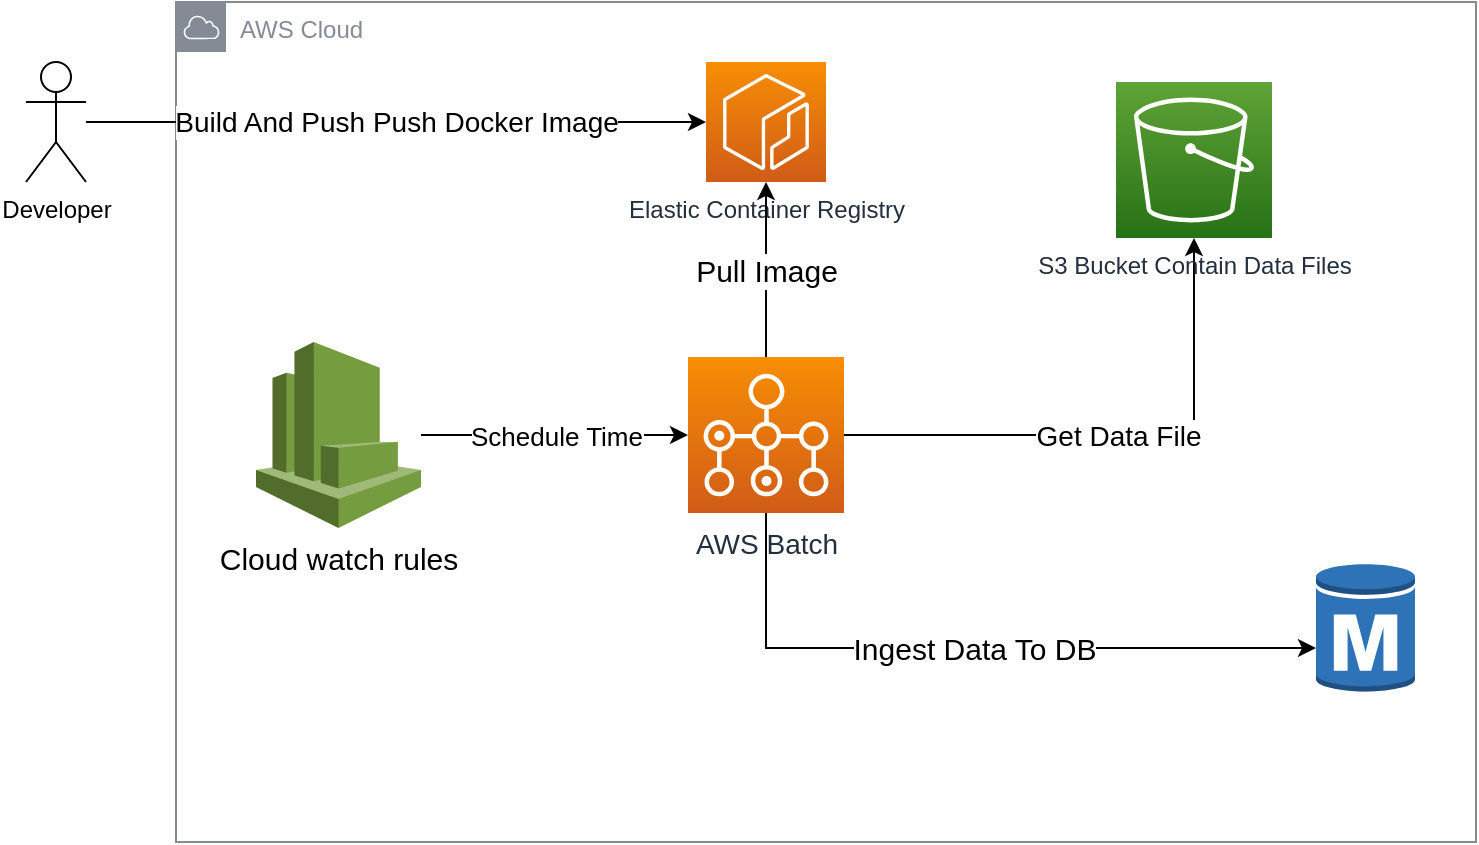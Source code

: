 <mxfile version="15.0.3" type="github">
  <diagram id="mpz4HHJnxUas1NucIy5Y" name="Page-1">
    <mxGraphModel dx="782" dy="480" grid="1" gridSize="10" guides="1" tooltips="1" connect="1" arrows="1" fold="1" page="1" pageScale="1" pageWidth="850" pageHeight="1100" math="0" shadow="0">
      <root>
        <mxCell id="0" />
        <mxCell id="1" parent="0" />
        <mxCell id="15F6BbGObB7les-tbo3c-3" value="AWS Cloud" style="outlineConnect=0;gradientColor=none;html=1;whiteSpace=wrap;fontSize=12;fontStyle=0;shape=mxgraph.aws4.group;grIcon=mxgraph.aws4.group_aws_cloud;strokeColor=#858B94;fillColor=none;verticalAlign=top;align=left;spacingLeft=30;fontColor=#858B94;dashed=0;" vertex="1" parent="1">
          <mxGeometry x="100" width="650" height="420" as="geometry" />
        </mxCell>
        <mxCell id="15F6BbGObB7les-tbo3c-4" value="Elastic Container Registry" style="points=[[0,0,0],[0.25,0,0],[0.5,0,0],[0.75,0,0],[1,0,0],[0,1,0],[0.25,1,0],[0.5,1,0],[0.75,1,0],[1,1,0],[0,0.25,0],[0,0.5,0],[0,0.75,0],[1,0.25,0],[1,0.5,0],[1,0.75,0]];outlineConnect=0;fontColor=#232F3E;gradientColor=#F78E04;gradientDirection=north;fillColor=#D05C17;strokeColor=#ffffff;dashed=0;verticalLabelPosition=bottom;verticalAlign=top;align=center;html=1;fontSize=12;fontStyle=0;aspect=fixed;shape=mxgraph.aws4.resourceIcon;resIcon=mxgraph.aws4.ecr;" vertex="1" parent="1">
          <mxGeometry x="365" y="30" width="60" height="60" as="geometry" />
        </mxCell>
        <mxCell id="15F6BbGObB7les-tbo3c-6" value="&lt;font style=&quot;font-size: 14px&quot;&gt;Build And Push Push Docker Image&lt;/font&gt;" style="edgeStyle=orthogonalEdgeStyle;rounded=0;orthogonalLoop=1;jettySize=auto;html=1;" edge="1" parent="1" source="15F6BbGObB7les-tbo3c-5" target="15F6BbGObB7les-tbo3c-4">
          <mxGeometry relative="1" as="geometry" />
        </mxCell>
        <mxCell id="15F6BbGObB7les-tbo3c-5" value="Developer" style="shape=umlActor;verticalLabelPosition=bottom;verticalAlign=top;html=1;outlineConnect=0;" vertex="1" parent="1">
          <mxGeometry x="25" y="30" width="30" height="60" as="geometry" />
        </mxCell>
        <mxCell id="15F6BbGObB7les-tbo3c-10" value="&lt;font style=&quot;font-size: 13px&quot;&gt;Schedule Time&lt;/font&gt;" style="edgeStyle=orthogonalEdgeStyle;rounded=0;orthogonalLoop=1;jettySize=auto;html=1;" edge="1" parent="1" source="15F6BbGObB7les-tbo3c-8" target="15F6BbGObB7les-tbo3c-9">
          <mxGeometry relative="1" as="geometry" />
        </mxCell>
        <mxCell id="15F6BbGObB7les-tbo3c-8" value="&lt;font style=&quot;font-size: 15px&quot;&gt;Cloud watch rules&lt;/font&gt;" style="outlineConnect=0;dashed=0;verticalLabelPosition=bottom;verticalAlign=top;align=center;html=1;shape=mxgraph.aws3.cloudwatch;fillColor=#759C3E;gradientColor=none;" vertex="1" parent="1">
          <mxGeometry x="140" y="170" width="82.5" height="93" as="geometry" />
        </mxCell>
        <mxCell id="15F6BbGObB7les-tbo3c-11" value="&lt;font style=&quot;font-size: 15px&quot;&gt;Pull Image&lt;/font&gt;" style="edgeStyle=orthogonalEdgeStyle;rounded=0;orthogonalLoop=1;jettySize=auto;html=1;" edge="1" parent="1" source="15F6BbGObB7les-tbo3c-9" target="15F6BbGObB7les-tbo3c-4">
          <mxGeometry relative="1" as="geometry" />
        </mxCell>
        <mxCell id="15F6BbGObB7les-tbo3c-13" value="&lt;font style=&quot;font-size: 14px&quot;&gt;Get Data File&lt;/font&gt;" style="edgeStyle=orthogonalEdgeStyle;rounded=0;orthogonalLoop=1;jettySize=auto;html=1;" edge="1" parent="1" source="15F6BbGObB7les-tbo3c-9" target="15F6BbGObB7les-tbo3c-12">
          <mxGeometry relative="1" as="geometry" />
        </mxCell>
        <mxCell id="15F6BbGObB7les-tbo3c-15" value="&lt;font style=&quot;font-size: 15px&quot;&gt;Ingest Data To DB&lt;/font&gt;" style="edgeStyle=orthogonalEdgeStyle;rounded=0;orthogonalLoop=1;jettySize=auto;html=1;" edge="1" parent="1" source="15F6BbGObB7les-tbo3c-9" target="15F6BbGObB7les-tbo3c-14">
          <mxGeometry relative="1" as="geometry">
            <Array as="points">
              <mxPoint x="395" y="323" />
            </Array>
          </mxGeometry>
        </mxCell>
        <mxCell id="15F6BbGObB7les-tbo3c-9" value="&lt;font style=&quot;font-size: 14px&quot;&gt;AWS Batch&lt;/font&gt;" style="points=[[0,0,0],[0.25,0,0],[0.5,0,0],[0.75,0,0],[1,0,0],[0,1,0],[0.25,1,0],[0.5,1,0],[0.75,1,0],[1,1,0],[0,0.25,0],[0,0.5,0],[0,0.75,0],[1,0.25,0],[1,0.5,0],[1,0.75,0]];outlineConnect=0;fontColor=#232F3E;gradientColor=#F78E04;gradientDirection=north;fillColor=#D05C17;strokeColor=#ffffff;dashed=0;verticalLabelPosition=bottom;verticalAlign=top;align=center;html=1;fontSize=12;fontStyle=0;aspect=fixed;shape=mxgraph.aws4.resourceIcon;resIcon=mxgraph.aws4.batch;" vertex="1" parent="1">
          <mxGeometry x="356" y="177.5" width="78" height="78" as="geometry" />
        </mxCell>
        <mxCell id="15F6BbGObB7les-tbo3c-12" value="S3 Bucket Contain Data Files" style="points=[[0,0,0],[0.25,0,0],[0.5,0,0],[0.75,0,0],[1,0,0],[0,1,0],[0.25,1,0],[0.5,1,0],[0.75,1,0],[1,1,0],[0,0.25,0],[0,0.5,0],[0,0.75,0],[1,0.25,0],[1,0.5,0],[1,0.75,0]];outlineConnect=0;fontColor=#232F3E;gradientColor=#60A337;gradientDirection=north;fillColor=#277116;strokeColor=#ffffff;dashed=0;verticalLabelPosition=bottom;verticalAlign=top;align=center;html=1;fontSize=12;fontStyle=0;aspect=fixed;shape=mxgraph.aws4.resourceIcon;resIcon=mxgraph.aws4.s3;" vertex="1" parent="1">
          <mxGeometry x="570" y="40" width="78" height="78" as="geometry" />
        </mxCell>
        <mxCell id="15F6BbGObB7les-tbo3c-14" value="" style="outlineConnect=0;dashed=0;verticalLabelPosition=bottom;verticalAlign=top;align=center;html=1;shape=mxgraph.aws3.rds_db_instance;fillColor=#2E73B8;gradientColor=none;" vertex="1" parent="1">
          <mxGeometry x="670" y="280" width="49.5" height="66" as="geometry" />
        </mxCell>
      </root>
    </mxGraphModel>
  </diagram>
</mxfile>
